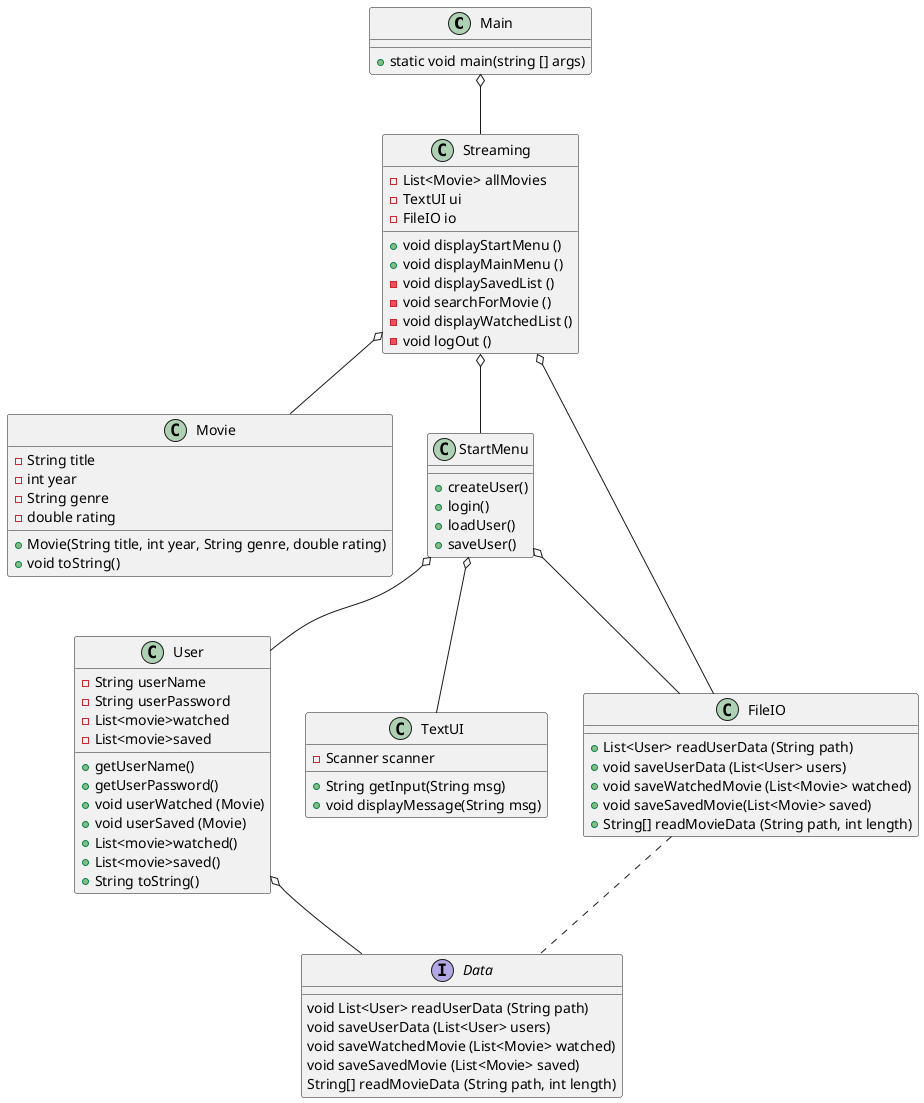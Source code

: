 @startuml
'https://plantuml.com/object-diagram

class Main{

+ static void main(string [] args)


}

class Streaming{

- List<Movie> allMovies
- TextUI ui
- FileIO io
+ void displayStartMenu ()
+ void displayMainMenu ()
- void displaySavedList ()
- void searchForMovie ()
- void displayWatchedList ()
- void logOut ()



}

class User{

- String userName
- String userPassword
- List<movie>watched
- List<movie>saved

+getUserName()
+getUserPassword()
+ void userWatched (Movie)
+ void userSaved (Movie)
+List<movie>watched()
+List<movie>saved()
+ String toString()




}

class Movie{

- String title
- int year
- String genre
- double rating

+ Movie(String title, int year, String genre, double rating)
+ void toString()


}

class StartMenu{


+ createUser()
+ login()
+ loadUser()
+ saveUser()
}




class FileIO{

+List<User> readUserData (String path)
+ void saveUserData (List<User> users)
+ void saveWatchedMovie (List<Movie> watched)
+ void saveSavedMovie(List<Movie> saved)
+ String[] readMovieData (String path, int length)



}

class TextUI{

- Scanner scanner
+ String getInput(String msg)
+ void displayMessage(String msg)


}


Interface Data{

void List<User> readUserData (String path)
void saveUserData (List<User> users)
void saveWatchedMovie (List<Movie> watched)
void saveSavedMovie (List<Movie> saved)
String[] readMovieData (String path, int length)


}

Main o-- Streaming

Streaming o-- StartMenu
Streaming o-- FileIO
Streaming o-- Movie


StartMenu o-- User
StartMenu o--FileIO
StartMenu o-- TextUI

User o-- Data

FileIO .. Data

@enduml
